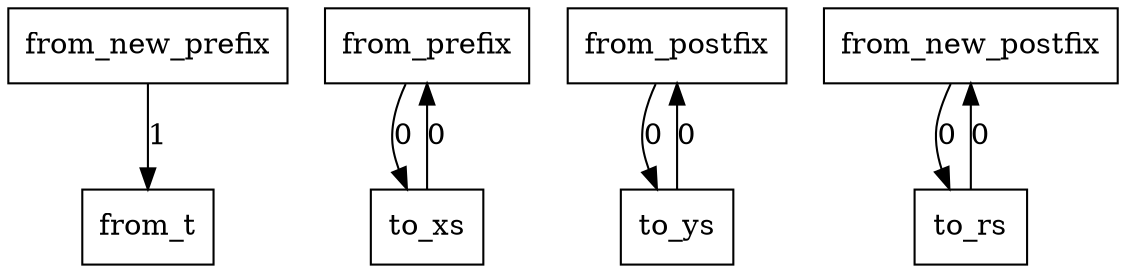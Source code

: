 digraph {
    graph [rankdir=TB
          ,bgcolor=transparent];
    node [shape=box
         ,fillcolor=white
         ,style=filled];
    0 [label=<from_t>];
    1 [label=<from_prefix>];
    2 [label=<from_postfix>];
    3 [label=<from_new_prefix>];
    4 [label=<from_new_postfix>];
    5 [label=<to_xs>];
    6 [label=<to_ys>];
    7 [label=<to_rs>];
    1 -> 5 [label=0];
    2 -> 6 [label=0];
    3 -> 0 [label=1];
    4 -> 7 [label=0];
    5 -> 1 [label=0];
    6 -> 2 [label=0];
    7 -> 4 [label=0];
}